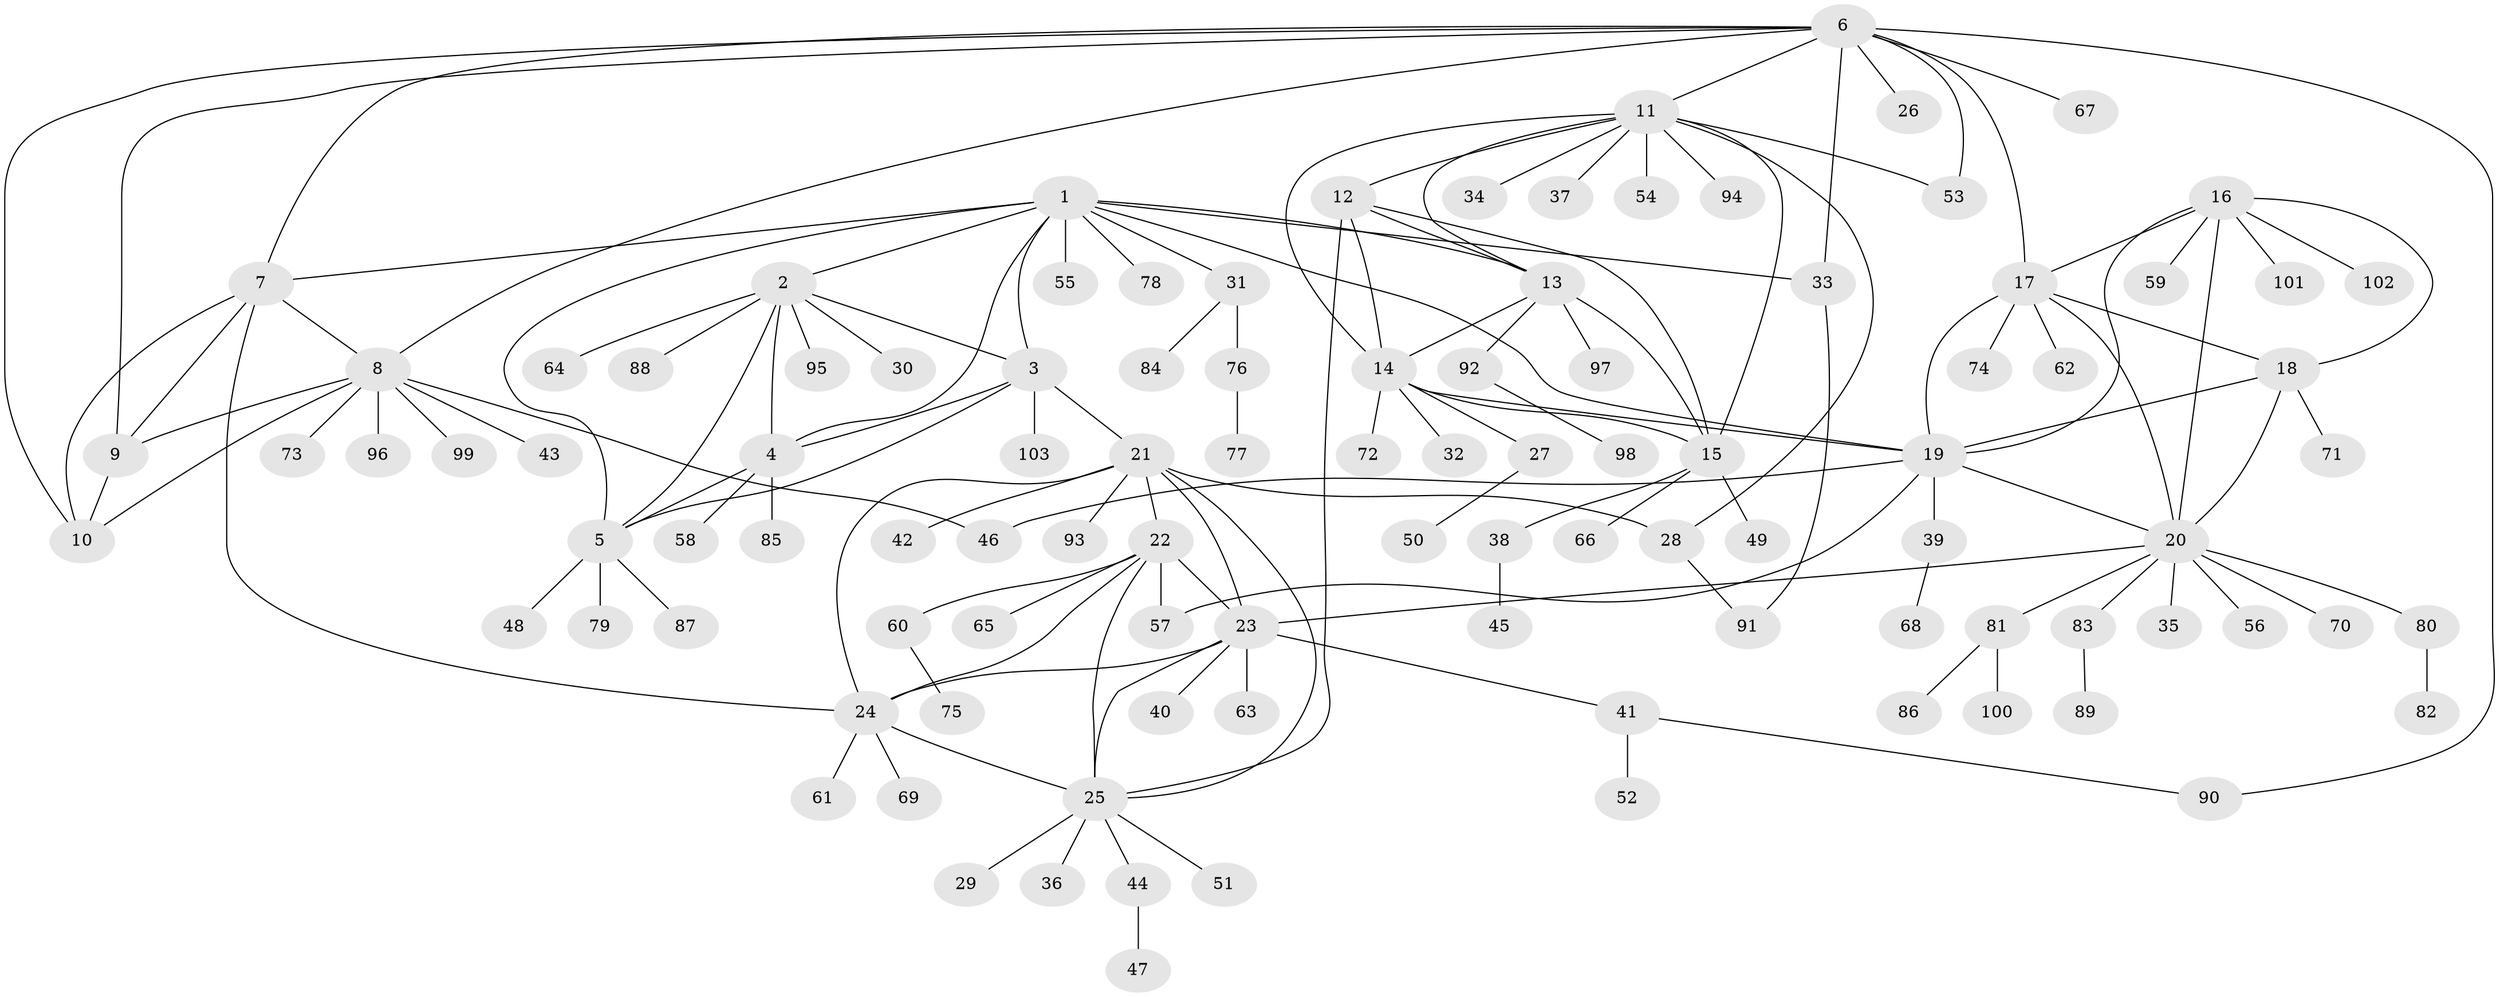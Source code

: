 // coarse degree distribution, {5: 0.0196078431372549, 1: 0.7647058823529411, 7: 0.058823529411764705, 9: 0.0392156862745098, 2: 0.058823529411764705, 11: 0.0196078431372549, 8: 0.0196078431372549, 10: 0.0196078431372549}
// Generated by graph-tools (version 1.1) at 2025/57/03/04/25 21:57:39]
// undirected, 103 vertices, 145 edges
graph export_dot {
graph [start="1"]
  node [color=gray90,style=filled];
  1;
  2;
  3;
  4;
  5;
  6;
  7;
  8;
  9;
  10;
  11;
  12;
  13;
  14;
  15;
  16;
  17;
  18;
  19;
  20;
  21;
  22;
  23;
  24;
  25;
  26;
  27;
  28;
  29;
  30;
  31;
  32;
  33;
  34;
  35;
  36;
  37;
  38;
  39;
  40;
  41;
  42;
  43;
  44;
  45;
  46;
  47;
  48;
  49;
  50;
  51;
  52;
  53;
  54;
  55;
  56;
  57;
  58;
  59;
  60;
  61;
  62;
  63;
  64;
  65;
  66;
  67;
  68;
  69;
  70;
  71;
  72;
  73;
  74;
  75;
  76;
  77;
  78;
  79;
  80;
  81;
  82;
  83;
  84;
  85;
  86;
  87;
  88;
  89;
  90;
  91;
  92;
  93;
  94;
  95;
  96;
  97;
  98;
  99;
  100;
  101;
  102;
  103;
  1 -- 2;
  1 -- 3;
  1 -- 4;
  1 -- 5;
  1 -- 7;
  1 -- 13;
  1 -- 19;
  1 -- 31;
  1 -- 33;
  1 -- 55;
  1 -- 78;
  2 -- 3;
  2 -- 4;
  2 -- 5;
  2 -- 30;
  2 -- 64;
  2 -- 88;
  2 -- 95;
  3 -- 4;
  3 -- 5;
  3 -- 21;
  3 -- 103;
  4 -- 5;
  4 -- 58;
  4 -- 85;
  5 -- 48;
  5 -- 79;
  5 -- 87;
  6 -- 7;
  6 -- 8;
  6 -- 9;
  6 -- 10;
  6 -- 11;
  6 -- 17;
  6 -- 26;
  6 -- 33;
  6 -- 53;
  6 -- 67;
  6 -- 90;
  7 -- 8;
  7 -- 9;
  7 -- 10;
  7 -- 24;
  8 -- 9;
  8 -- 10;
  8 -- 43;
  8 -- 46;
  8 -- 73;
  8 -- 96;
  8 -- 99;
  9 -- 10;
  11 -- 12;
  11 -- 13;
  11 -- 14;
  11 -- 15;
  11 -- 28;
  11 -- 34;
  11 -- 37;
  11 -- 53;
  11 -- 54;
  11 -- 94;
  12 -- 13;
  12 -- 14;
  12 -- 15;
  12 -- 25;
  13 -- 14;
  13 -- 15;
  13 -- 92;
  13 -- 97;
  14 -- 15;
  14 -- 19;
  14 -- 27;
  14 -- 32;
  14 -- 72;
  15 -- 38;
  15 -- 49;
  15 -- 66;
  16 -- 17;
  16 -- 18;
  16 -- 19;
  16 -- 20;
  16 -- 59;
  16 -- 101;
  16 -- 102;
  17 -- 18;
  17 -- 19;
  17 -- 20;
  17 -- 62;
  17 -- 74;
  18 -- 19;
  18 -- 20;
  18 -- 71;
  19 -- 20;
  19 -- 39;
  19 -- 46;
  19 -- 57;
  20 -- 23;
  20 -- 35;
  20 -- 56;
  20 -- 70;
  20 -- 80;
  20 -- 81;
  20 -- 83;
  21 -- 22;
  21 -- 23;
  21 -- 24;
  21 -- 25;
  21 -- 28;
  21 -- 42;
  21 -- 93;
  22 -- 23;
  22 -- 24;
  22 -- 25;
  22 -- 57;
  22 -- 60;
  22 -- 65;
  23 -- 24;
  23 -- 25;
  23 -- 40;
  23 -- 41;
  23 -- 63;
  24 -- 25;
  24 -- 61;
  24 -- 69;
  25 -- 29;
  25 -- 36;
  25 -- 44;
  25 -- 51;
  27 -- 50;
  28 -- 91;
  31 -- 76;
  31 -- 84;
  33 -- 91;
  38 -- 45;
  39 -- 68;
  41 -- 52;
  41 -- 90;
  44 -- 47;
  60 -- 75;
  76 -- 77;
  80 -- 82;
  81 -- 86;
  81 -- 100;
  83 -- 89;
  92 -- 98;
}
